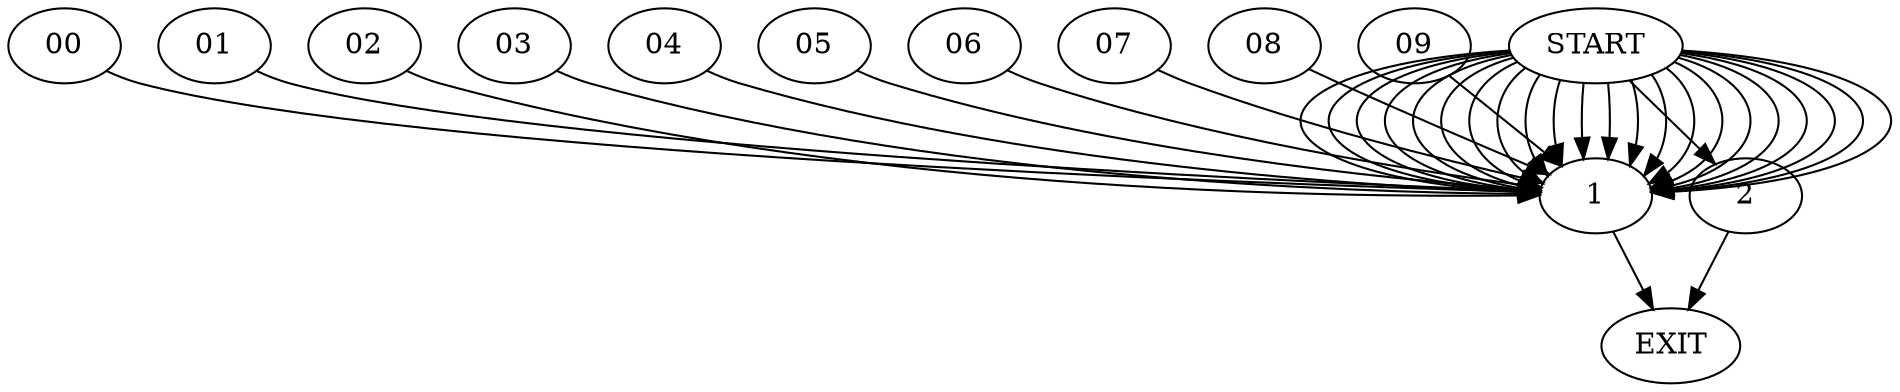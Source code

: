 digraph { 
0 [label="START"];
1;
2;
3[label="EXIT"];
0 -> 2;
0 -> 1;
0:s2 -> 1;
0:s3 -> 1;
0:s4 -> 1;
0:s5 -> 1;
0:s6 -> 1;
0:s7 -> 1;
0:s8 -> 1;
0:s9 -> 1;
00 -> 1;
01 -> 1;
02 -> 1;
03 -> 1;
04 -> 1;
05 -> 1;
06 -> 1;
07 -> 1;
08 -> 1;
09 -> 1;
0:s20 -> 1;
0:s21 -> 1;
0:s22 -> 1;
0:s23 -> 1;
0:s24 -> 1;
0:s25 -> 1;
0:s26 -> 1;
0:s27 -> 1;
0:s28 -> 1;
0:s29 -> 1;
0:s30 -> 1;
0:s31 -> 1;
0:s32 -> 1;
1 -> 3;
2 -> 3;
}